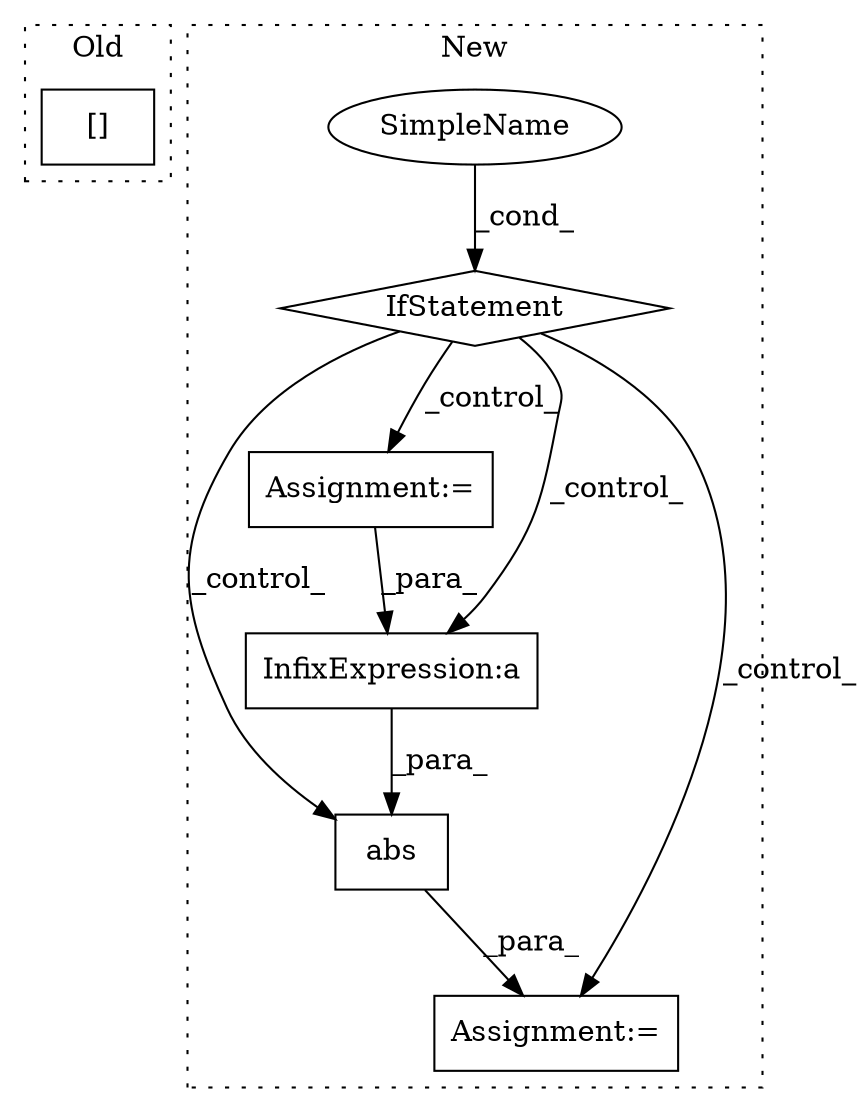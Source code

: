 digraph G {
subgraph cluster0 {
1 [label="[]" a="2" s="4586,4589" l="2,1" shape="box"];
label = "Old";
style="dotted";
}
subgraph cluster1 {
2 [label="abs" a="32" s="5575,5617" l="4,1" shape="box"];
3 [label="Assignment:=" a="7" s="5574" l="1" shape="box"];
4 [label="InfixExpression:a" a="27" s="5591" l="3" shape="box"];
5 [label="Assignment:=" a="7" s="5540" l="1" shape="box"];
6 [label="SimpleName" a="42" s="" l="" shape="ellipse"];
7 [label="IfStatement" a="25" s="5448,5484" l="4,2" shape="diamond"];
label = "New";
style="dotted";
}
2 -> 3 [label="_para_"];
4 -> 2 [label="_para_"];
5 -> 4 [label="_para_"];
6 -> 7 [label="_cond_"];
7 -> 5 [label="_control_"];
7 -> 2 [label="_control_"];
7 -> 3 [label="_control_"];
7 -> 4 [label="_control_"];
}